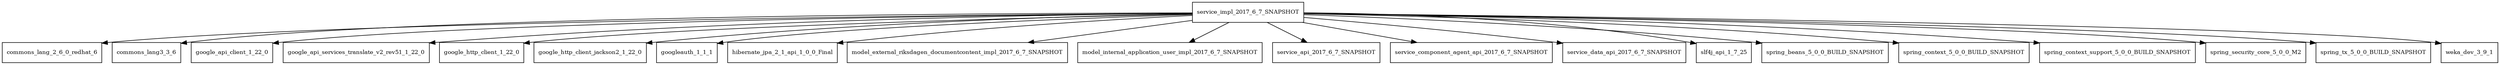 digraph service_impl_2017_6_7_SNAPSHOT_dependencies {
  node [shape = box, fontsize=10.0];
  service_impl_2017_6_7_SNAPSHOT -> commons_lang_2_6_0_redhat_6;
  service_impl_2017_6_7_SNAPSHOT -> commons_lang3_3_6;
  service_impl_2017_6_7_SNAPSHOT -> google_api_client_1_22_0;
  service_impl_2017_6_7_SNAPSHOT -> google_api_services_translate_v2_rev51_1_22_0;
  service_impl_2017_6_7_SNAPSHOT -> google_http_client_1_22_0;
  service_impl_2017_6_7_SNAPSHOT -> google_http_client_jackson2_1_22_0;
  service_impl_2017_6_7_SNAPSHOT -> googleauth_1_1_1;
  service_impl_2017_6_7_SNAPSHOT -> hibernate_jpa_2_1_api_1_0_0_Final;
  service_impl_2017_6_7_SNAPSHOT -> model_external_riksdagen_documentcontent_impl_2017_6_7_SNAPSHOT;
  service_impl_2017_6_7_SNAPSHOT -> model_internal_application_user_impl_2017_6_7_SNAPSHOT;
  service_impl_2017_6_7_SNAPSHOT -> service_api_2017_6_7_SNAPSHOT;
  service_impl_2017_6_7_SNAPSHOT -> service_component_agent_api_2017_6_7_SNAPSHOT;
  service_impl_2017_6_7_SNAPSHOT -> service_data_api_2017_6_7_SNAPSHOT;
  service_impl_2017_6_7_SNAPSHOT -> slf4j_api_1_7_25;
  service_impl_2017_6_7_SNAPSHOT -> spring_beans_5_0_0_BUILD_SNAPSHOT;
  service_impl_2017_6_7_SNAPSHOT -> spring_context_5_0_0_BUILD_SNAPSHOT;
  service_impl_2017_6_7_SNAPSHOT -> spring_context_support_5_0_0_BUILD_SNAPSHOT;
  service_impl_2017_6_7_SNAPSHOT -> spring_security_core_5_0_0_M2;
  service_impl_2017_6_7_SNAPSHOT -> spring_tx_5_0_0_BUILD_SNAPSHOT;
  service_impl_2017_6_7_SNAPSHOT -> weka_dev_3_9_1;
}
